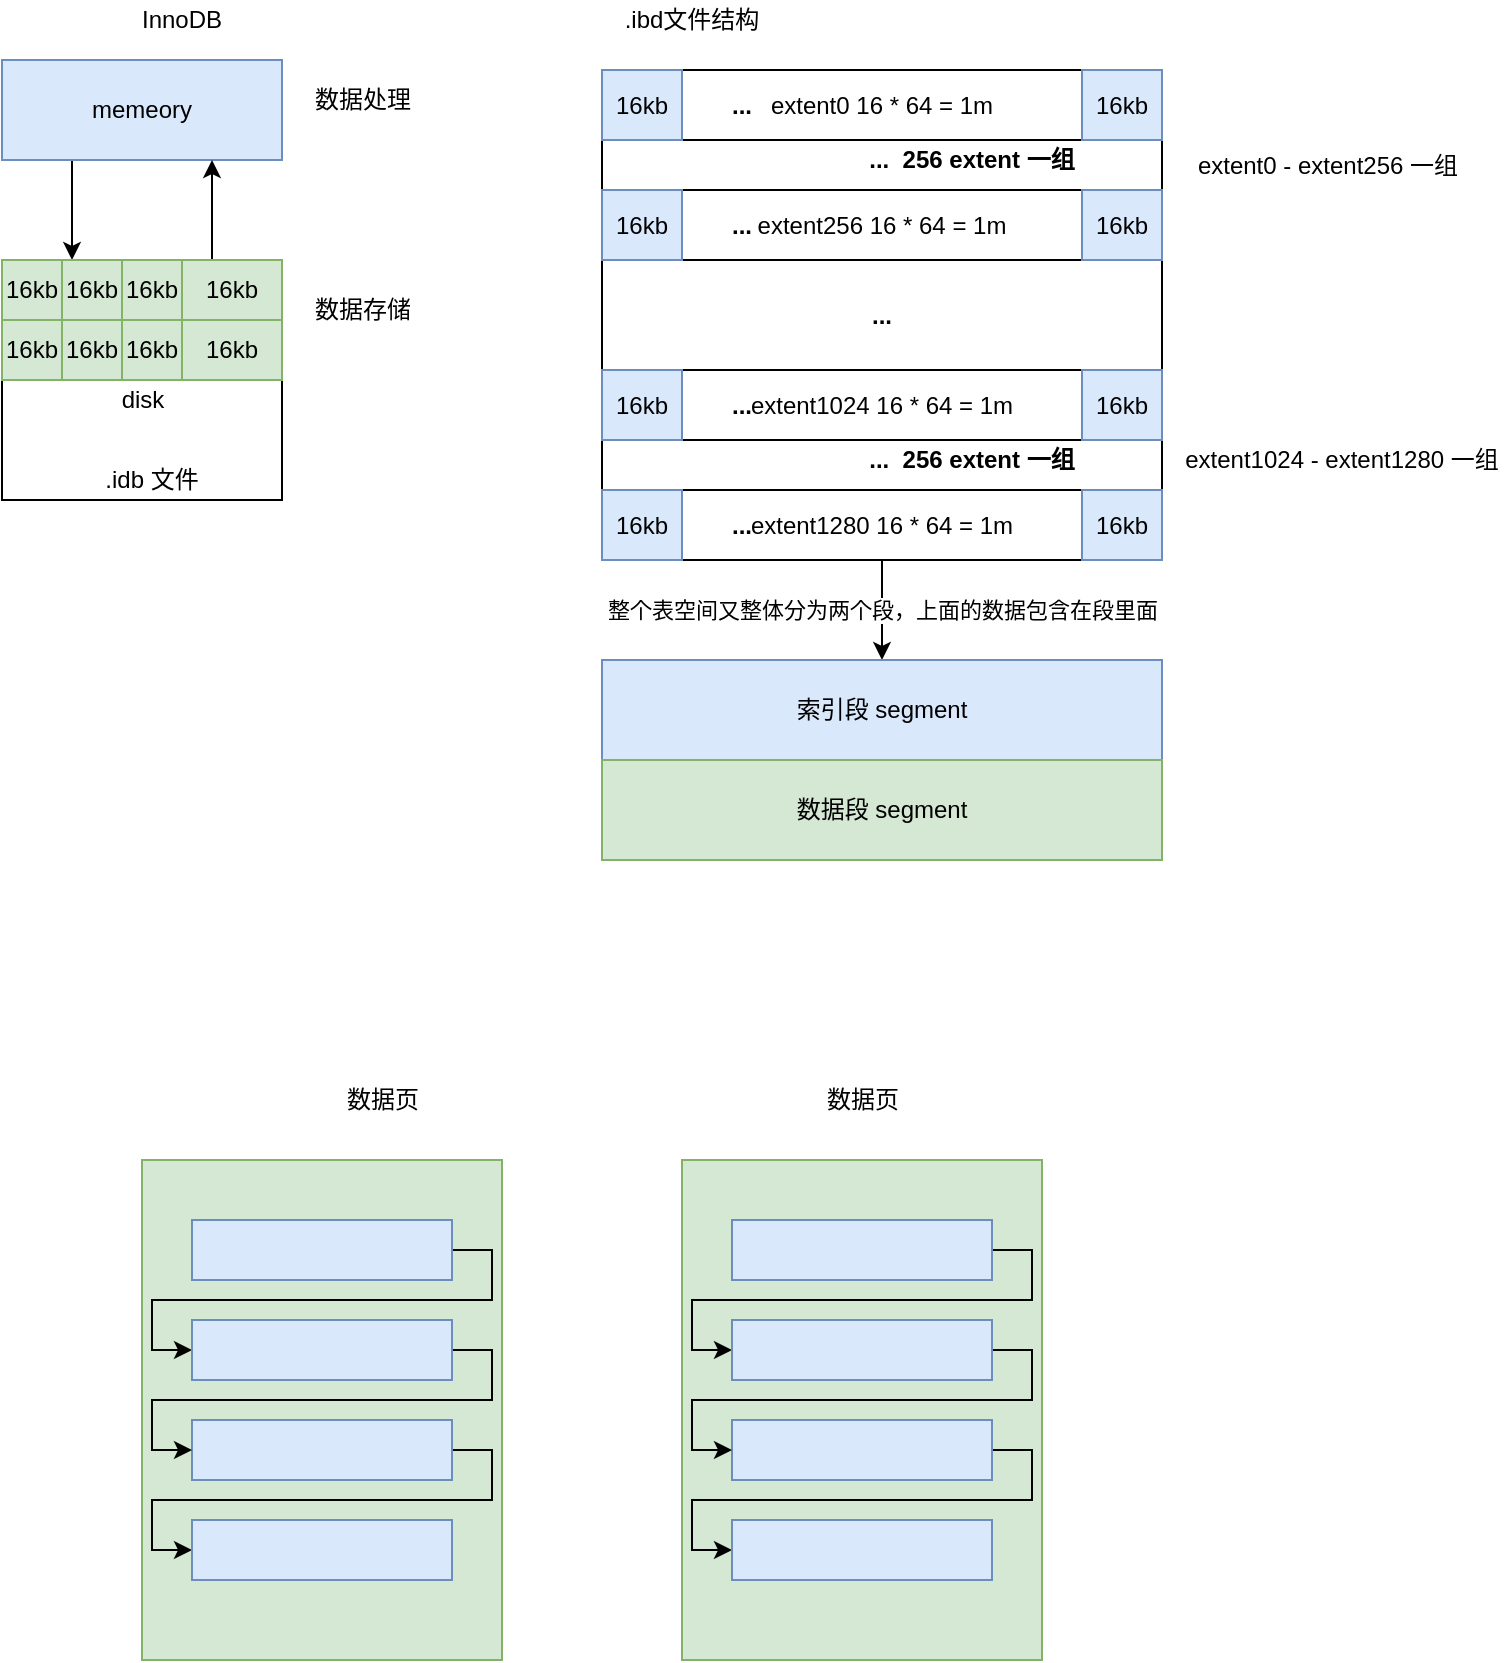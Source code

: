 <mxfile version="14.5.8" type="github">
  <diagram id="DIzojUFGTz5sXxAbXB15" name="第 1 页">
    <mxGraphModel dx="946" dy="620" grid="1" gridSize="10" guides="1" tooltips="1" connect="1" arrows="1" fold="1" page="1" pageScale="1" pageWidth="827" pageHeight="1169" math="0" shadow="0">
      <root>
        <mxCell id="0" />
        <mxCell id="1" parent="0" />
        <mxCell id="ZrnmSq0_k8bh-QovHOYW-7" style="edgeStyle=orthogonalEdgeStyle;rounded=0;orthogonalLoop=1;jettySize=auto;html=1;exitX=0.25;exitY=1;exitDx=0;exitDy=0;entryX=0.25;entryY=0;entryDx=0;entryDy=0;" parent="1" source="ZrnmSq0_k8bh-QovHOYW-1" target="ZrnmSq0_k8bh-QovHOYW-4" edge="1">
          <mxGeometry relative="1" as="geometry" />
        </mxCell>
        <mxCell id="ZrnmSq0_k8bh-QovHOYW-1" value="memeory" style="rounded=0;whiteSpace=wrap;html=1;fillColor=#dae8fc;strokeColor=#6c8ebf;" parent="1" vertex="1">
          <mxGeometry x="40" y="70" width="140" height="50" as="geometry" />
        </mxCell>
        <mxCell id="ZrnmSq0_k8bh-QovHOYW-2" value="InnoDB" style="text;html=1;strokeColor=none;fillColor=none;align=center;verticalAlign=middle;whiteSpace=wrap;rounded=0;" parent="1" vertex="1">
          <mxGeometry x="110" y="40" width="40" height="20" as="geometry" />
        </mxCell>
        <mxCell id="ZrnmSq0_k8bh-QovHOYW-3" value="数据处理" style="text;html=1;align=center;verticalAlign=middle;resizable=0;points=[];autosize=1;" parent="1" vertex="1">
          <mxGeometry x="190" y="80" width="60" height="20" as="geometry" />
        </mxCell>
        <mxCell id="ZrnmSq0_k8bh-QovHOYW-8" style="edgeStyle=orthogonalEdgeStyle;rounded=0;orthogonalLoop=1;jettySize=auto;html=1;exitX=0.75;exitY=0;exitDx=0;exitDy=0;entryX=0.75;entryY=1;entryDx=0;entryDy=0;" parent="1" source="ZrnmSq0_k8bh-QovHOYW-4" target="ZrnmSq0_k8bh-QovHOYW-1" edge="1">
          <mxGeometry relative="1" as="geometry" />
        </mxCell>
        <mxCell id="ZrnmSq0_k8bh-QovHOYW-4" value="" style="rounded=0;whiteSpace=wrap;html=1;" parent="1" vertex="1">
          <mxGeometry x="40" y="170" width="140" height="120" as="geometry" />
        </mxCell>
        <mxCell id="ZrnmSq0_k8bh-QovHOYW-5" value="数据存储" style="text;html=1;align=center;verticalAlign=middle;resizable=0;points=[];autosize=1;" parent="1" vertex="1">
          <mxGeometry x="190" y="185" width="60" height="20" as="geometry" />
        </mxCell>
        <mxCell id="ZrnmSq0_k8bh-QovHOYW-9" value="16kb" style="rounded=0;whiteSpace=wrap;html=1;fillColor=#d5e8d4;strokeColor=#82b366;" parent="1" vertex="1">
          <mxGeometry x="40" y="170" width="30" height="30" as="geometry" />
        </mxCell>
        <mxCell id="ZrnmSq0_k8bh-QovHOYW-10" value="&lt;span&gt;16kb&lt;/span&gt;" style="rounded=0;whiteSpace=wrap;html=1;fillColor=#d5e8d4;strokeColor=#82b366;" parent="1" vertex="1">
          <mxGeometry x="40" y="200" width="30" height="30" as="geometry" />
        </mxCell>
        <mxCell id="ZrnmSq0_k8bh-QovHOYW-11" value="disk" style="text;html=1;align=center;verticalAlign=middle;resizable=0;points=[];autosize=1;" parent="1" vertex="1">
          <mxGeometry x="90" y="230" width="40" height="20" as="geometry" />
        </mxCell>
        <mxCell id="ZrnmSq0_k8bh-QovHOYW-12" value="&lt;span&gt;16kb&lt;/span&gt;" style="rounded=0;whiteSpace=wrap;html=1;fillColor=#d5e8d4;strokeColor=#82b366;" parent="1" vertex="1">
          <mxGeometry x="70" y="170" width="30" height="30" as="geometry" />
        </mxCell>
        <mxCell id="ZrnmSq0_k8bh-QovHOYW-13" value="&lt;span&gt;16kb&lt;/span&gt;" style="rounded=0;whiteSpace=wrap;html=1;fillColor=#d5e8d4;strokeColor=#82b366;" parent="1" vertex="1">
          <mxGeometry x="100" y="170" width="30" height="30" as="geometry" />
        </mxCell>
        <mxCell id="ZrnmSq0_k8bh-QovHOYW-14" value="&lt;span&gt;16kb&lt;/span&gt;" style="rounded=0;whiteSpace=wrap;html=1;fillColor=#d5e8d4;strokeColor=#82b366;" parent="1" vertex="1">
          <mxGeometry x="130" y="170" width="50" height="30" as="geometry" />
        </mxCell>
        <mxCell id="ZrnmSq0_k8bh-QovHOYW-15" value="&lt;span&gt;16kb&lt;/span&gt;" style="rounded=0;whiteSpace=wrap;html=1;fillColor=#d5e8d4;strokeColor=#82b366;" parent="1" vertex="1">
          <mxGeometry x="70" y="200" width="30" height="30" as="geometry" />
        </mxCell>
        <mxCell id="ZrnmSq0_k8bh-QovHOYW-16" value="&lt;span&gt;16kb&lt;/span&gt;" style="rounded=0;whiteSpace=wrap;html=1;fillColor=#d5e8d4;strokeColor=#82b366;" parent="1" vertex="1">
          <mxGeometry x="100" y="200" width="30" height="30" as="geometry" />
        </mxCell>
        <mxCell id="ZrnmSq0_k8bh-QovHOYW-17" value="&lt;span&gt;16kb&lt;/span&gt;" style="rounded=0;whiteSpace=wrap;html=1;fillColor=#d5e8d4;strokeColor=#82b366;" parent="1" vertex="1">
          <mxGeometry x="130" y="200" width="50" height="30" as="geometry" />
        </mxCell>
        <mxCell id="ZrnmSq0_k8bh-QovHOYW-20" value=".idb&amp;nbsp;文件" style="text;html=1;strokeColor=none;fillColor=none;align=center;verticalAlign=middle;whiteSpace=wrap;rounded=0;" parent="1" vertex="1">
          <mxGeometry x="90" y="270" width="50" height="20" as="geometry" />
        </mxCell>
        <mxCell id="ZrnmSq0_k8bh-QovHOYW-21" style="edgeStyle=orthogonalEdgeStyle;rounded=0;orthogonalLoop=1;jettySize=auto;html=1;exitX=0.5;exitY=1;exitDx=0;exitDy=0;" parent="1" source="ZrnmSq0_k8bh-QovHOYW-20" target="ZrnmSq0_k8bh-QovHOYW-20" edge="1">
          <mxGeometry relative="1" as="geometry" />
        </mxCell>
        <mxCell id="ZrnmSq0_k8bh-QovHOYW-22" value="" style="rounded=0;whiteSpace=wrap;html=1;" parent="1" vertex="1">
          <mxGeometry x="340" y="75" width="280" height="245" as="geometry" />
        </mxCell>
        <mxCell id="ZrnmSq0_k8bh-QovHOYW-23" value=".ibd文件结构" style="text;html=1;strokeColor=none;fillColor=none;align=center;verticalAlign=middle;whiteSpace=wrap;rounded=0;" parent="1" vertex="1">
          <mxGeometry x="340" y="40" width="90" height="20" as="geometry" />
        </mxCell>
        <mxCell id="ZrnmSq0_k8bh-QovHOYW-26" value="extent0 16 * 64 = 1m" style="rounded=0;whiteSpace=wrap;html=1;" parent="1" vertex="1">
          <mxGeometry x="340" y="75" width="280" height="35" as="geometry" />
        </mxCell>
        <mxCell id="ZrnmSq0_k8bh-QovHOYW-28" value="16kb" style="rounded=0;whiteSpace=wrap;html=1;fillColor=#dae8fc;strokeColor=#6c8ebf;" parent="1" vertex="1">
          <mxGeometry x="340" y="75" width="40" height="35" as="geometry" />
        </mxCell>
        <mxCell id="ZrnmSq0_k8bh-QovHOYW-29" value="16kb" style="rounded=0;whiteSpace=wrap;html=1;fillColor=#dae8fc;strokeColor=#6c8ebf;" parent="1" vertex="1">
          <mxGeometry x="580" y="75" width="40" height="35" as="geometry" />
        </mxCell>
        <mxCell id="ZrnmSq0_k8bh-QovHOYW-31" value="extent256 16 * 64 = 1m" style="rounded=0;whiteSpace=wrap;html=1;" parent="1" vertex="1">
          <mxGeometry x="340" y="135" width="280" height="35" as="geometry" />
        </mxCell>
        <mxCell id="ZrnmSq0_k8bh-QovHOYW-32" value="16kb" style="rounded=0;whiteSpace=wrap;html=1;fillColor=#dae8fc;strokeColor=#6c8ebf;" parent="1" vertex="1">
          <mxGeometry x="340" y="135" width="40" height="35" as="geometry" />
        </mxCell>
        <mxCell id="ZrnmSq0_k8bh-QovHOYW-33" value="16kb" style="rounded=0;whiteSpace=wrap;html=1;fillColor=#dae8fc;strokeColor=#6c8ebf;" parent="1" vertex="1">
          <mxGeometry x="580" y="135" width="40" height="35" as="geometry" />
        </mxCell>
        <mxCell id="ZrnmSq0_k8bh-QovHOYW-34" value="&lt;b&gt;...&amp;nbsp; 256 extent&amp;nbsp;一组&lt;/b&gt;" style="text;html=1;strokeColor=none;fillColor=none;align=center;verticalAlign=middle;whiteSpace=wrap;rounded=0;" parent="1" vertex="1">
          <mxGeometry x="460" y="110" width="130" height="20" as="geometry" />
        </mxCell>
        <mxCell id="ZrnmSq0_k8bh-QovHOYW-36" value="&lt;b&gt;...&lt;/b&gt;" style="text;html=1;strokeColor=none;fillColor=none;align=center;verticalAlign=middle;whiteSpace=wrap;rounded=0;" parent="1" vertex="1">
          <mxGeometry x="390" y="82.5" width="40" height="20" as="geometry" />
        </mxCell>
        <mxCell id="ZrnmSq0_k8bh-QovHOYW-37" value="&lt;b&gt;...&lt;/b&gt;" style="text;html=1;strokeColor=none;fillColor=none;align=center;verticalAlign=middle;whiteSpace=wrap;rounded=0;" parent="1" vertex="1">
          <mxGeometry x="390" y="142.5" width="40" height="20" as="geometry" />
        </mxCell>
        <mxCell id="ZrnmSq0_k8bh-QovHOYW-38" value="extent1024 16 * 64 = 1m" style="rounded=0;whiteSpace=wrap;html=1;" parent="1" vertex="1">
          <mxGeometry x="340" y="225" width="280" height="35" as="geometry" />
        </mxCell>
        <mxCell id="ZrnmSq0_k8bh-QovHOYW-39" value="16kb" style="rounded=0;whiteSpace=wrap;html=1;fillColor=#dae8fc;strokeColor=#6c8ebf;" parent="1" vertex="1">
          <mxGeometry x="340" y="225" width="40" height="35" as="geometry" />
        </mxCell>
        <mxCell id="ZrnmSq0_k8bh-QovHOYW-40" value="16kb" style="rounded=0;whiteSpace=wrap;html=1;fillColor=#dae8fc;strokeColor=#6c8ebf;" parent="1" vertex="1">
          <mxGeometry x="580" y="225" width="40" height="35" as="geometry" />
        </mxCell>
        <mxCell id="CZHepfK0-hBgISldvOnz-4" value="整个表空间又整体分为两个段，上面的数据包含在段里面" style="edgeStyle=orthogonalEdgeStyle;rounded=0;orthogonalLoop=1;jettySize=auto;html=1;" parent="1" source="ZrnmSq0_k8bh-QovHOYW-41" target="CZHepfK0-hBgISldvOnz-3" edge="1">
          <mxGeometry relative="1" as="geometry" />
        </mxCell>
        <mxCell id="ZrnmSq0_k8bh-QovHOYW-41" value="extent1280 16 * 64 = 1m" style="rounded=0;whiteSpace=wrap;html=1;" parent="1" vertex="1">
          <mxGeometry x="340" y="285" width="280" height="35" as="geometry" />
        </mxCell>
        <mxCell id="ZrnmSq0_k8bh-QovHOYW-42" value="16kb" style="rounded=0;whiteSpace=wrap;html=1;fillColor=#dae8fc;strokeColor=#6c8ebf;" parent="1" vertex="1">
          <mxGeometry x="340" y="285" width="40" height="35" as="geometry" />
        </mxCell>
        <mxCell id="ZrnmSq0_k8bh-QovHOYW-43" value="16kb" style="rounded=0;whiteSpace=wrap;html=1;fillColor=#dae8fc;strokeColor=#6c8ebf;" parent="1" vertex="1">
          <mxGeometry x="580" y="285" width="40" height="35" as="geometry" />
        </mxCell>
        <mxCell id="ZrnmSq0_k8bh-QovHOYW-44" value="&lt;b&gt;...&amp;nbsp; 256 extent&amp;nbsp;一组&lt;/b&gt;" style="text;html=1;strokeColor=none;fillColor=none;align=center;verticalAlign=middle;whiteSpace=wrap;rounded=0;" parent="1" vertex="1">
          <mxGeometry x="460" y="260" width="130" height="20" as="geometry" />
        </mxCell>
        <mxCell id="ZrnmSq0_k8bh-QovHOYW-45" value="&lt;b&gt;...&lt;/b&gt;" style="text;html=1;strokeColor=none;fillColor=none;align=center;verticalAlign=middle;whiteSpace=wrap;rounded=0;" parent="1" vertex="1">
          <mxGeometry x="390" y="232.5" width="40" height="20" as="geometry" />
        </mxCell>
        <mxCell id="ZrnmSq0_k8bh-QovHOYW-46" value="&lt;b&gt;...&lt;/b&gt;" style="text;html=1;strokeColor=none;fillColor=none;align=center;verticalAlign=middle;whiteSpace=wrap;rounded=0;" parent="1" vertex="1">
          <mxGeometry x="390" y="292.5" width="40" height="20" as="geometry" />
        </mxCell>
        <mxCell id="ZrnmSq0_k8bh-QovHOYW-47" value="&lt;b&gt;...&lt;/b&gt;" style="text;html=1;strokeColor=none;fillColor=none;align=center;verticalAlign=middle;whiteSpace=wrap;rounded=0;" parent="1" vertex="1">
          <mxGeometry x="460" y="187.5" width="40" height="20" as="geometry" />
        </mxCell>
        <mxCell id="ZrnmSq0_k8bh-QovHOYW-48" value="extent0 - extent256&amp;nbsp;一组" style="text;html=1;strokeColor=none;fillColor=none;align=center;verticalAlign=middle;whiteSpace=wrap;rounded=0;" parent="1" vertex="1">
          <mxGeometry x="630" y="102.5" width="146" height="40" as="geometry" />
        </mxCell>
        <mxCell id="ZrnmSq0_k8bh-QovHOYW-49" value="extent1024 - extent1280 一组" style="text;html=1;strokeColor=none;fillColor=none;align=center;verticalAlign=middle;whiteSpace=wrap;rounded=0;" parent="1" vertex="1">
          <mxGeometry x="630" y="250" width="160" height="40" as="geometry" />
        </mxCell>
        <mxCell id="CZHepfK0-hBgISldvOnz-3" value="索引段&amp;nbsp;segment" style="rounded=0;whiteSpace=wrap;html=1;fillColor=#dae8fc;strokeColor=#6c8ebf;" parent="1" vertex="1">
          <mxGeometry x="340" y="370" width="280" height="50" as="geometry" />
        </mxCell>
        <mxCell id="CZHepfK0-hBgISldvOnz-6" value="数据段&amp;nbsp;segment" style="rounded=0;whiteSpace=wrap;html=1;fillColor=#d5e8d4;strokeColor=#82b366;" parent="1" vertex="1">
          <mxGeometry x="340" y="420" width="280" height="50" as="geometry" />
        </mxCell>
        <mxCell id="L3kZXiNfk9yipxtZrlRW-1" value="" style="rounded=0;whiteSpace=wrap;html=1;fillColor=#d5e8d4;strokeColor=#82b366;" vertex="1" parent="1">
          <mxGeometry x="110" y="620" width="180" height="250" as="geometry" />
        </mxCell>
        <mxCell id="L3kZXiNfk9yipxtZrlRW-8" style="edgeStyle=orthogonalEdgeStyle;rounded=0;orthogonalLoop=1;jettySize=auto;html=1;entryX=0;entryY=0.5;entryDx=0;entryDy=0;exitX=1;exitY=0.5;exitDx=0;exitDy=0;" edge="1" parent="1" source="L3kZXiNfk9yipxtZrlRW-2" target="L3kZXiNfk9yipxtZrlRW-4">
          <mxGeometry relative="1" as="geometry">
            <Array as="points">
              <mxPoint x="285" y="665" />
              <mxPoint x="285" y="690" />
              <mxPoint x="115" y="690" />
              <mxPoint x="115" y="715" />
            </Array>
          </mxGeometry>
        </mxCell>
        <mxCell id="L3kZXiNfk9yipxtZrlRW-2" value="" style="rounded=0;whiteSpace=wrap;html=1;fillColor=#dae8fc;strokeColor=#6c8ebf;" vertex="1" parent="1">
          <mxGeometry x="135" y="650" width="130" height="30" as="geometry" />
        </mxCell>
        <mxCell id="L3kZXiNfk9yipxtZrlRW-10" style="edgeStyle=orthogonalEdgeStyle;rounded=0;orthogonalLoop=1;jettySize=auto;html=1;entryX=0;entryY=0.5;entryDx=0;entryDy=0;exitX=1;exitY=0.5;exitDx=0;exitDy=0;" edge="1" parent="1" source="L3kZXiNfk9yipxtZrlRW-3" target="L3kZXiNfk9yipxtZrlRW-7">
          <mxGeometry relative="1" as="geometry">
            <Array as="points">
              <mxPoint x="285" y="765" />
              <mxPoint x="285" y="790" />
              <mxPoint x="115" y="790" />
              <mxPoint x="115" y="815" />
            </Array>
          </mxGeometry>
        </mxCell>
        <mxCell id="L3kZXiNfk9yipxtZrlRW-3" value="" style="rounded=0;whiteSpace=wrap;html=1;fillColor=#dae8fc;strokeColor=#6c8ebf;" vertex="1" parent="1">
          <mxGeometry x="135" y="750" width="130" height="30" as="geometry" />
        </mxCell>
        <mxCell id="L3kZXiNfk9yipxtZrlRW-9" style="edgeStyle=orthogonalEdgeStyle;rounded=0;orthogonalLoop=1;jettySize=auto;html=1;entryX=0;entryY=0.5;entryDx=0;entryDy=0;exitX=1;exitY=0.5;exitDx=0;exitDy=0;" edge="1" parent="1" source="L3kZXiNfk9yipxtZrlRW-4" target="L3kZXiNfk9yipxtZrlRW-3">
          <mxGeometry relative="1" as="geometry">
            <Array as="points">
              <mxPoint x="285" y="715" />
              <mxPoint x="285" y="740" />
              <mxPoint x="115" y="740" />
              <mxPoint x="115" y="765" />
            </Array>
          </mxGeometry>
        </mxCell>
        <mxCell id="L3kZXiNfk9yipxtZrlRW-4" value="" style="rounded=0;whiteSpace=wrap;html=1;fillColor=#dae8fc;strokeColor=#6c8ebf;" vertex="1" parent="1">
          <mxGeometry x="135" y="700" width="130" height="30" as="geometry" />
        </mxCell>
        <mxCell id="L3kZXiNfk9yipxtZrlRW-7" value="" style="rounded=0;whiteSpace=wrap;html=1;fillColor=#dae8fc;strokeColor=#6c8ebf;" vertex="1" parent="1">
          <mxGeometry x="135" y="800" width="130" height="30" as="geometry" />
        </mxCell>
        <mxCell id="L3kZXiNfk9yipxtZrlRW-11" value="" style="rounded=0;whiteSpace=wrap;html=1;fillColor=#d5e8d4;strokeColor=#82b366;" vertex="1" parent="1">
          <mxGeometry x="380" y="620" width="180" height="250" as="geometry" />
        </mxCell>
        <mxCell id="L3kZXiNfk9yipxtZrlRW-12" value="数据页" style="text;html=1;align=center;verticalAlign=middle;resizable=0;points=[];autosize=1;strokeColor=none;" vertex="1" parent="1">
          <mxGeometry x="205" y="580" width="50" height="20" as="geometry" />
        </mxCell>
        <mxCell id="L3kZXiNfk9yipxtZrlRW-13" value="数据页" style="text;html=1;align=center;verticalAlign=middle;resizable=0;points=[];autosize=1;strokeColor=none;" vertex="1" parent="1">
          <mxGeometry x="445" y="580" width="50" height="20" as="geometry" />
        </mxCell>
        <mxCell id="L3kZXiNfk9yipxtZrlRW-14" style="edgeStyle=orthogonalEdgeStyle;rounded=0;orthogonalLoop=1;jettySize=auto;html=1;entryX=0;entryY=0.5;entryDx=0;entryDy=0;exitX=1;exitY=0.5;exitDx=0;exitDy=0;" edge="1" parent="1" source="L3kZXiNfk9yipxtZrlRW-15" target="L3kZXiNfk9yipxtZrlRW-19">
          <mxGeometry relative="1" as="geometry">
            <Array as="points">
              <mxPoint x="555" y="665" />
              <mxPoint x="555" y="690" />
              <mxPoint x="385" y="690" />
              <mxPoint x="385" y="715" />
            </Array>
          </mxGeometry>
        </mxCell>
        <mxCell id="L3kZXiNfk9yipxtZrlRW-15" value="" style="rounded=0;whiteSpace=wrap;html=1;fillColor=#dae8fc;strokeColor=#6c8ebf;" vertex="1" parent="1">
          <mxGeometry x="405" y="650" width="130" height="30" as="geometry" />
        </mxCell>
        <mxCell id="L3kZXiNfk9yipxtZrlRW-16" style="edgeStyle=orthogonalEdgeStyle;rounded=0;orthogonalLoop=1;jettySize=auto;html=1;entryX=0;entryY=0.5;entryDx=0;entryDy=0;exitX=1;exitY=0.5;exitDx=0;exitDy=0;" edge="1" parent="1" source="L3kZXiNfk9yipxtZrlRW-17" target="L3kZXiNfk9yipxtZrlRW-20">
          <mxGeometry relative="1" as="geometry">
            <Array as="points">
              <mxPoint x="555" y="765" />
              <mxPoint x="555" y="790" />
              <mxPoint x="385" y="790" />
              <mxPoint x="385" y="815" />
            </Array>
          </mxGeometry>
        </mxCell>
        <mxCell id="L3kZXiNfk9yipxtZrlRW-17" value="" style="rounded=0;whiteSpace=wrap;html=1;fillColor=#dae8fc;strokeColor=#6c8ebf;" vertex="1" parent="1">
          <mxGeometry x="405" y="750" width="130" height="30" as="geometry" />
        </mxCell>
        <mxCell id="L3kZXiNfk9yipxtZrlRW-18" style="edgeStyle=orthogonalEdgeStyle;rounded=0;orthogonalLoop=1;jettySize=auto;html=1;entryX=0;entryY=0.5;entryDx=0;entryDy=0;exitX=1;exitY=0.5;exitDx=0;exitDy=0;" edge="1" parent="1" source="L3kZXiNfk9yipxtZrlRW-19" target="L3kZXiNfk9yipxtZrlRW-17">
          <mxGeometry relative="1" as="geometry">
            <Array as="points">
              <mxPoint x="555" y="715" />
              <mxPoint x="555" y="740" />
              <mxPoint x="385" y="740" />
              <mxPoint x="385" y="765" />
            </Array>
          </mxGeometry>
        </mxCell>
        <mxCell id="L3kZXiNfk9yipxtZrlRW-19" value="" style="rounded=0;whiteSpace=wrap;html=1;fillColor=#dae8fc;strokeColor=#6c8ebf;" vertex="1" parent="1">
          <mxGeometry x="405" y="700" width="130" height="30" as="geometry" />
        </mxCell>
        <mxCell id="L3kZXiNfk9yipxtZrlRW-20" value="" style="rounded=0;whiteSpace=wrap;html=1;fillColor=#dae8fc;strokeColor=#6c8ebf;" vertex="1" parent="1">
          <mxGeometry x="405" y="800" width="130" height="30" as="geometry" />
        </mxCell>
      </root>
    </mxGraphModel>
  </diagram>
</mxfile>
